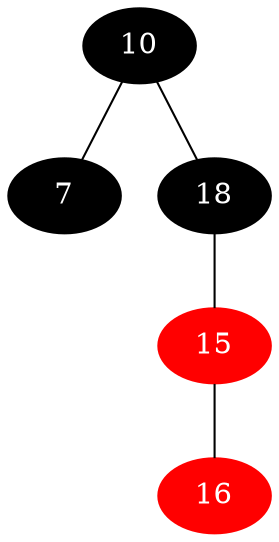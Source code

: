 graph a{ 
10--7;
10--18;
18--15;
15--16;
10[color = black, style = filled, fontcolor = white]
7[color = black, style = filled, fontcolor = white]
16[color = red, style = filled, fontcolor = white]
15[color = red, style = filled, fontcolor = white]
18[color = black, style = filled, fontcolor = white]
}